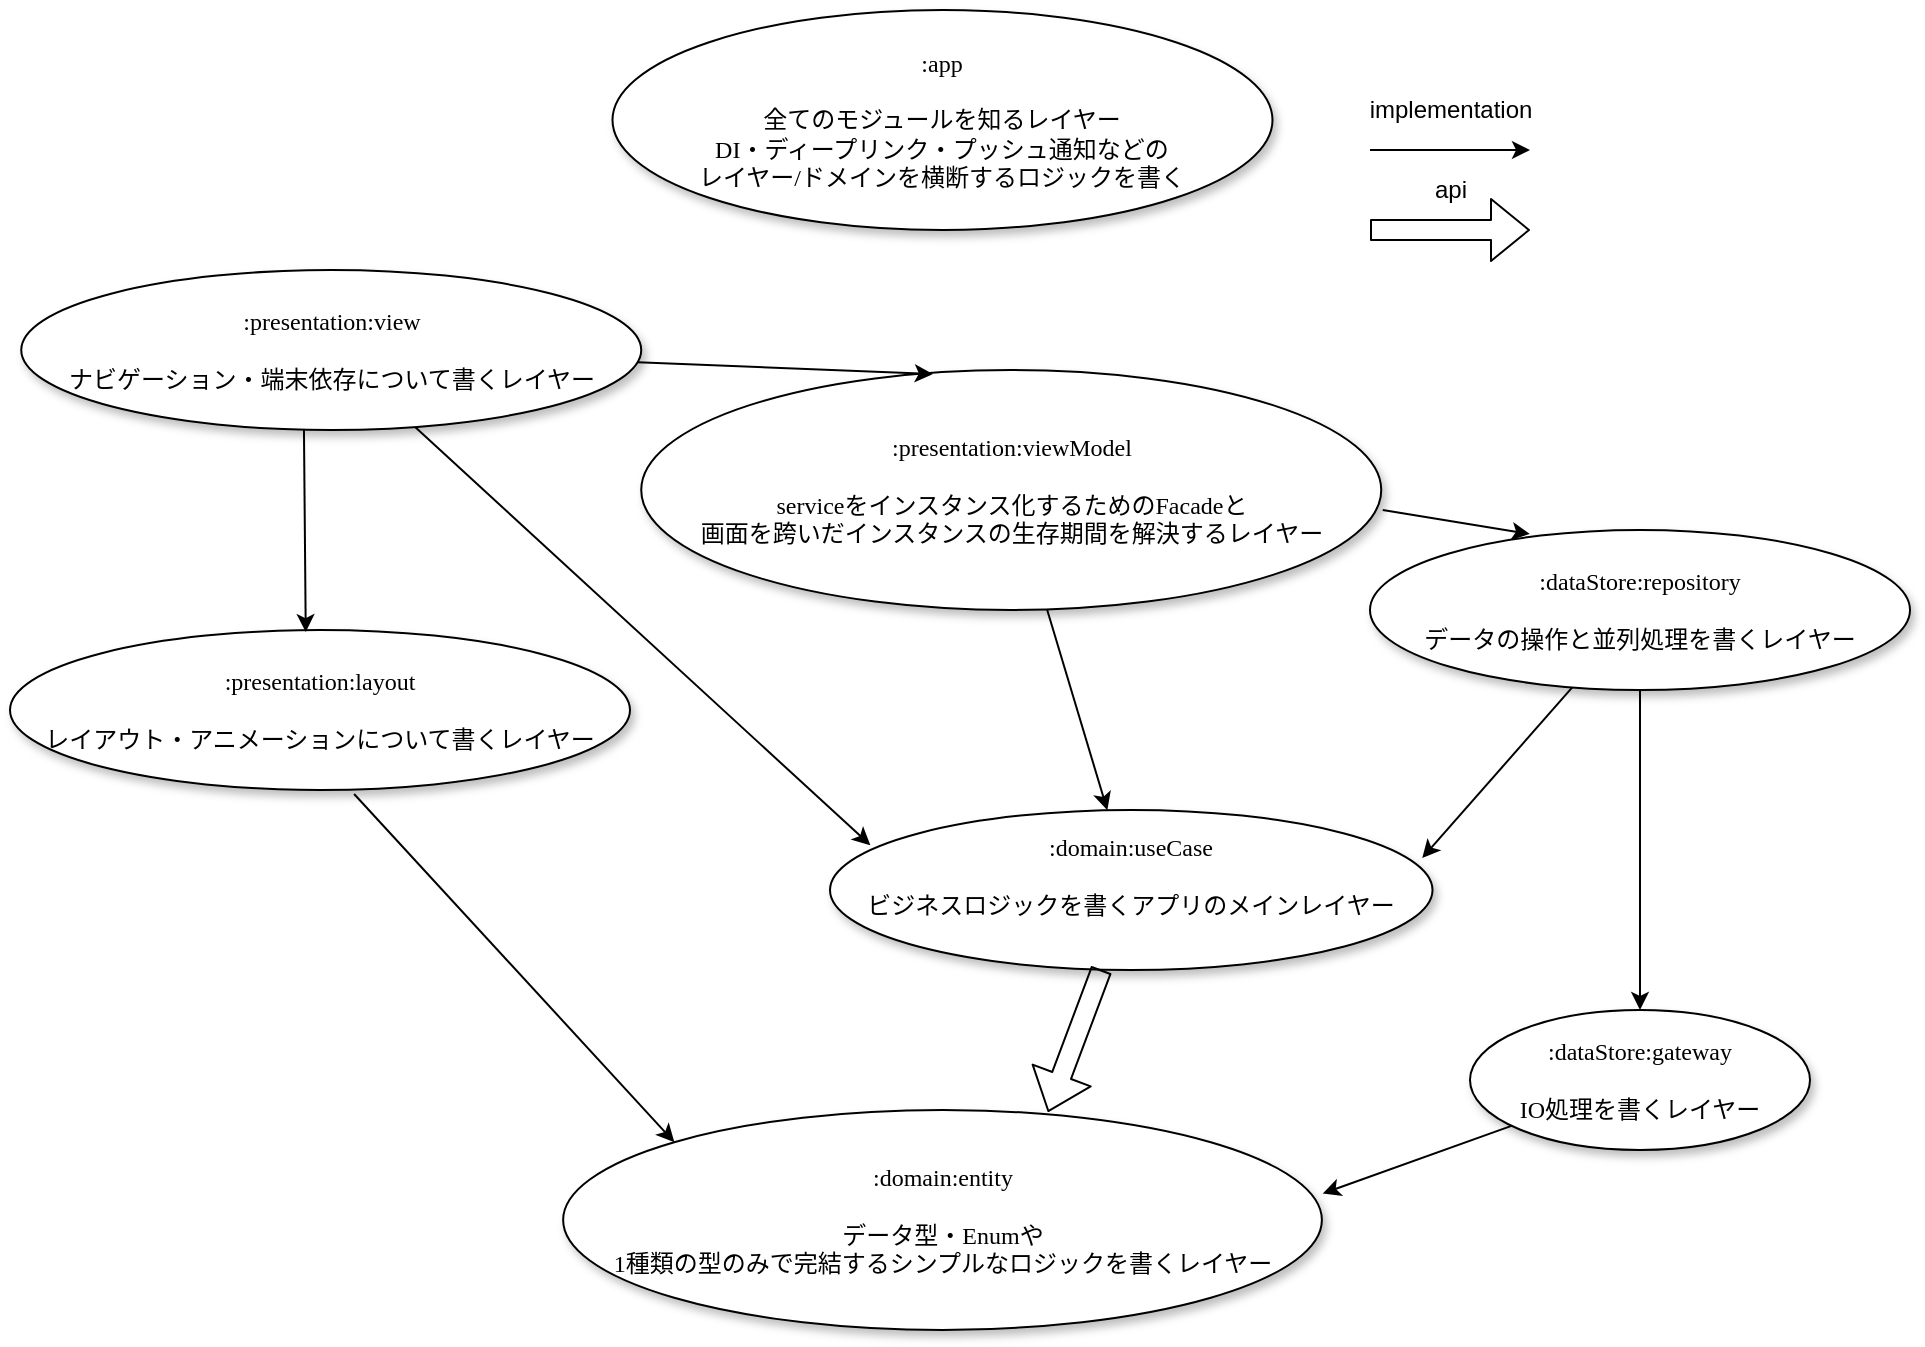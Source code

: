 <mxfile version="14.9.9" type="device"><diagram name="Page-1" id="42789a77-a242-8287-6e28-9cd8cfd52e62"><mxGraphModel dx="1298" dy="777" grid="1" gridSize="10" guides="1" tooltips="1" connect="1" arrows="1" fold="1" page="1" pageScale="1" pageWidth="1100" pageHeight="850" background="none" math="0" shadow="0"><root><mxCell id="0"/><mxCell id="1" parent="0"/><mxCell id="1ea317790d2ca983-1" value=":app&lt;br&gt;&lt;br&gt;全てのモジュールを知るレイヤー&lt;br&gt;DI・ディープリンク・プッシュ通知などの&lt;br&gt;レイヤー/ドメインを横断するロジックを書く" style="ellipse;whiteSpace=wrap;html=1;rounded=0;shadow=1;comic=0;labelBackgroundColor=none;strokeWidth=1;fontFamily=Verdana;fontSize=12;align=center;" parent="1" vertex="1"><mxGeometry x="341.25" width="330" height="110" as="geometry"/></mxCell><mxCell id="6PrNrI9kw2PnbTASoBnd-11" style="edgeStyle=none;rounded=1;orthogonalLoop=1;jettySize=auto;html=1;" parent="1" source="1ea317790d2ca983-2" target="1ea317790d2ca983-7" edge="1"><mxGeometry relative="1" as="geometry"/></mxCell><mxCell id="6PrNrI9kw2PnbTASoBnd-15" style="edgeStyle=none;rounded=1;orthogonalLoop=1;jettySize=auto;html=1;entryX=0.296;entryY=0.025;entryDx=0;entryDy=0;entryPerimeter=0;exitX=1.002;exitY=0.583;exitDx=0;exitDy=0;exitPerimeter=0;" parent="1" source="1ea317790d2ca983-2" target="1ea317790d2ca983-3" edge="1"><mxGeometry relative="1" as="geometry"/></mxCell><mxCell id="1ea317790d2ca983-2" value=":presentation:viewModel&lt;br&gt;&lt;br&gt;serviceをインスタンス化するためのFacadeと&lt;br&gt;画面を跨いだインスタンスの生存期間を解決するレイヤー" style="ellipse;whiteSpace=wrap;html=1;rounded=0;shadow=1;comic=0;labelBackgroundColor=none;strokeWidth=1;fontFamily=Verdana;fontSize=12;align=center;" parent="1" vertex="1"><mxGeometry x="355.62" y="180" width="370" height="120" as="geometry"/></mxCell><mxCell id="6PrNrI9kw2PnbTASoBnd-9" style="edgeStyle=none;rounded=1;orthogonalLoop=1;jettySize=auto;html=1;entryX=0.983;entryY=0.3;entryDx=0;entryDy=0;entryPerimeter=0;" parent="1" source="1ea317790d2ca983-3" target="1ea317790d2ca983-7" edge="1"><mxGeometry relative="1" as="geometry"/></mxCell><mxCell id="6PrNrI9kw2PnbTASoBnd-13" style="edgeStyle=none;rounded=1;orthogonalLoop=1;jettySize=auto;html=1;" parent="1" source="1ea317790d2ca983-3" target="1ea317790d2ca983-4" edge="1"><mxGeometry relative="1" as="geometry"/></mxCell><mxCell id="1ea317790d2ca983-3" value=":dataStore:repository&lt;br&gt;&lt;br&gt;データの操作と並列処理を書くレイヤー" style="ellipse;whiteSpace=wrap;html=1;rounded=0;shadow=1;comic=0;labelBackgroundColor=none;strokeWidth=1;fontFamily=Verdana;fontSize=12;align=center;" parent="1" vertex="1"><mxGeometry x="720" y="260" width="270" height="80" as="geometry"/></mxCell><mxCell id="6PrNrI9kw2PnbTASoBnd-10" style="edgeStyle=none;rounded=1;orthogonalLoop=1;jettySize=auto;html=1;entryX=1.001;entryY=0.38;entryDx=0;entryDy=0;entryPerimeter=0;" parent="1" source="1ea317790d2ca983-4" target="1ea317790d2ca983-8" edge="1"><mxGeometry relative="1" as="geometry"/></mxCell><mxCell id="1ea317790d2ca983-4" value=":dataStore:gateway&lt;br&gt;&lt;br&gt;IO処理を書くレイヤー" style="ellipse;whiteSpace=wrap;html=1;rounded=0;shadow=1;comic=0;labelBackgroundColor=none;strokeWidth=1;fontFamily=Verdana;fontSize=12;align=center;" parent="1" vertex="1"><mxGeometry x="770" y="500" width="170" height="70" as="geometry"/></mxCell><mxCell id="1ea317790d2ca983-7" value="&lt;span&gt;:domain:useCase&lt;br&gt;&lt;br&gt;ビジネスロジックを書くアプリのメインレイヤー&lt;br&gt;&lt;br&gt;&lt;/span&gt;" style="ellipse;whiteSpace=wrap;html=1;rounded=0;shadow=1;comic=0;labelBackgroundColor=none;strokeWidth=1;fontFamily=Verdana;fontSize=12;align=center;" parent="1" vertex="1"><mxGeometry x="450" y="400" width="301.26" height="80" as="geometry"/></mxCell><mxCell id="1ea317790d2ca983-8" value=":domain:entity&lt;br&gt;&lt;br&gt;データ型・Enumや&lt;br&gt;1種類の型のみで完結するシンプルなロジックを書くレイヤー" style="ellipse;whiteSpace=wrap;html=1;rounded=0;shadow=1;comic=0;labelBackgroundColor=none;strokeWidth=1;fontFamily=Verdana;fontSize=12;align=center;" parent="1" vertex="1"><mxGeometry x="316.57" y="550" width="379.37" height="110" as="geometry"/></mxCell><mxCell id="6PrNrI9kw2PnbTASoBnd-14" style="edgeStyle=none;rounded=1;orthogonalLoop=1;jettySize=auto;html=1;entryX=0.067;entryY=0.22;entryDx=0;entryDy=0;entryPerimeter=0;" parent="1" source="1ea317790d2ca983-9" target="1ea317790d2ca983-7" edge="1"><mxGeometry relative="1" as="geometry"/></mxCell><mxCell id="6PrNrI9kw2PnbTASoBnd-16" style="edgeStyle=none;rounded=1;orthogonalLoop=1;jettySize=auto;html=1;entryX=0.394;entryY=0.017;entryDx=0;entryDy=0;entryPerimeter=0;" parent="1" source="1ea317790d2ca983-9" target="1ea317790d2ca983-2" edge="1"><mxGeometry relative="1" as="geometry"/></mxCell><mxCell id="1ea317790d2ca983-9" value=":presentation:view&lt;br&gt;&lt;br&gt;ナビゲーション・端末依存について書くレイヤー" style="ellipse;whiteSpace=wrap;html=1;rounded=0;shadow=1;comic=0;labelBackgroundColor=none;strokeWidth=1;fontFamily=Verdana;fontSize=12;align=center;" parent="1" vertex="1"><mxGeometry x="45.62" y="130" width="310" height="80" as="geometry"/></mxCell><mxCell id="A5YvczTi69cjqxjSUD9b-1" value=":presentation:layout&lt;br&gt;&lt;br&gt;レイアウト・アニメーションについて書くレイヤー" style="ellipse;whiteSpace=wrap;html=1;rounded=0;shadow=1;comic=0;labelBackgroundColor=none;strokeWidth=1;fontFamily=Verdana;fontSize=12;align=center;" vertex="1" parent="1"><mxGeometry x="40" y="310" width="310" height="80" as="geometry"/></mxCell><mxCell id="A5YvczTi69cjqxjSUD9b-6" value="" style="endArrow=classic;html=1;exitX=0.456;exitY=1;exitDx=0;exitDy=0;entryX=0.477;entryY=0.013;entryDx=0;entryDy=0;entryPerimeter=0;exitPerimeter=0;" edge="1" parent="1" source="1ea317790d2ca983-9" target="A5YvczTi69cjqxjSUD9b-1"><mxGeometry width="50" height="50" relative="1" as="geometry"><mxPoint x="130" y="280" as="sourcePoint"/><mxPoint x="180" y="230" as="targetPoint"/></mxGeometry></mxCell><mxCell id="A5YvczTi69cjqxjSUD9b-7" value="" style="endArrow=classic;html=1;entryX=0;entryY=0;entryDx=0;entryDy=0;exitX=0.555;exitY=1.025;exitDx=0;exitDy=0;exitPerimeter=0;" edge="1" parent="1" source="A5YvczTi69cjqxjSUD9b-1" target="1ea317790d2ca983-8"><mxGeometry width="50" height="50" relative="1" as="geometry"><mxPoint x="230" y="500" as="sourcePoint"/><mxPoint x="280" y="450" as="targetPoint"/></mxGeometry></mxCell><mxCell id="A5YvczTi69cjqxjSUD9b-8" value="" style="endArrow=classic;html=1;" edge="1" parent="1"><mxGeometry width="50" height="50" relative="1" as="geometry"><mxPoint x="720" y="70" as="sourcePoint"/><mxPoint x="800" y="70" as="targetPoint"/></mxGeometry></mxCell><mxCell id="A5YvczTi69cjqxjSUD9b-9" value="" style="shape=flexArrow;endArrow=classic;html=1;" edge="1" parent="1"><mxGeometry width="50" height="50" relative="1" as="geometry"><mxPoint x="720" y="110" as="sourcePoint"/><mxPoint x="800" y="110" as="targetPoint"/></mxGeometry></mxCell><mxCell id="A5YvczTi69cjqxjSUD9b-10" value="implementation" style="text;html=1;align=center;verticalAlign=middle;resizable=0;points=[];autosize=1;strokeColor=none;" vertex="1" parent="1"><mxGeometry x="710" y="40" width="100" height="20" as="geometry"/></mxCell><mxCell id="A5YvczTi69cjqxjSUD9b-11" value="api&lt;br&gt;" style="text;html=1;align=center;verticalAlign=middle;resizable=0;points=[];autosize=1;strokeColor=none;" vertex="1" parent="1"><mxGeometry x="745" y="80" width="30" height="20" as="geometry"/></mxCell><mxCell id="A5YvczTi69cjqxjSUD9b-12" value="" style="shape=flexArrow;endArrow=classic;html=1;entryX=0.639;entryY=0.009;entryDx=0;entryDy=0;entryPerimeter=0;" edge="1" parent="1" source="1ea317790d2ca983-7" target="1ea317790d2ca983-8"><mxGeometry width="50" height="50" relative="1" as="geometry"><mxPoint x="600.63" y="530" as="sourcePoint"/><mxPoint x="600.63" y="550.711" as="targetPoint"/></mxGeometry></mxCell></root></mxGraphModel></diagram></mxfile>
